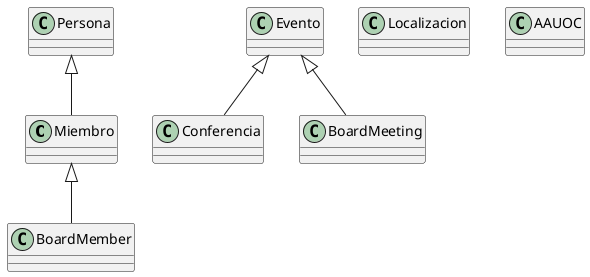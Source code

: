 @startuml

class Miembro{

}

class BoardMember{

}

class Evento{


}

class Conferencia{

}

class BoardMeeting{

}

class Localizacion{

}

class Persona{

}

class AAUOC{

}

Evento <|-- Conferencia
Evento <|-- BoardMeeting

Persona <|-- Miembro
Miembro <|-- BoardMember

@enduml